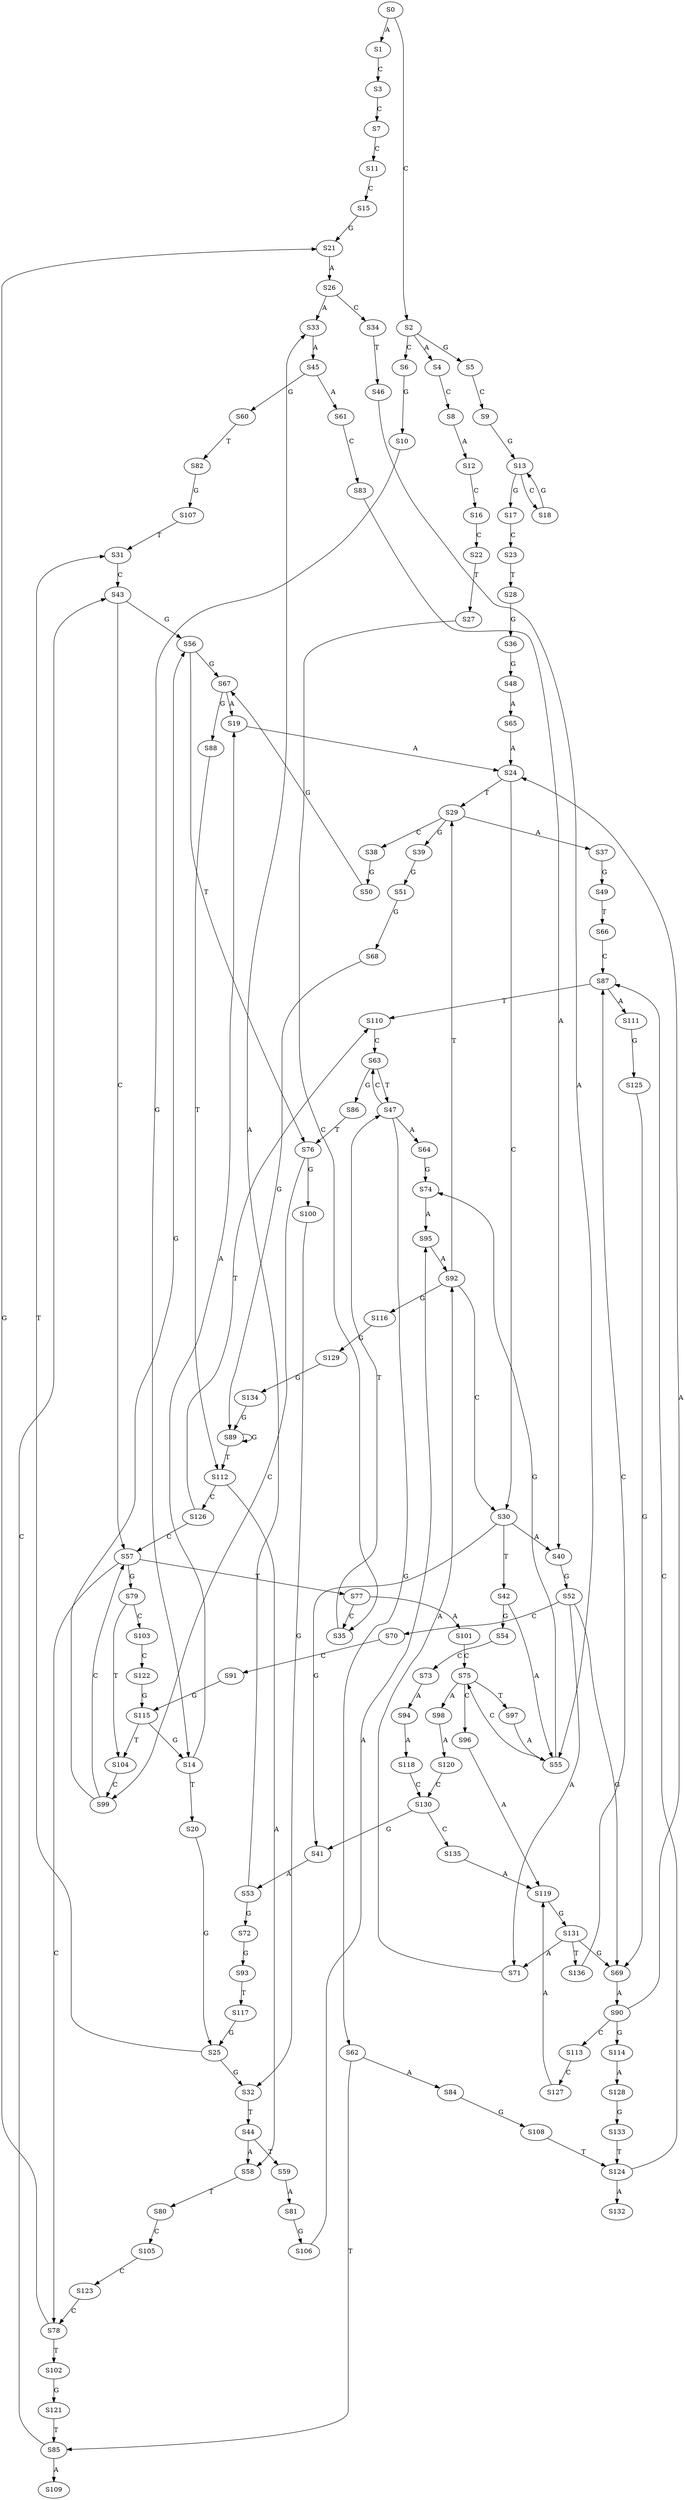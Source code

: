 strict digraph  {
	S0 -> S1 [ label = A ];
	S0 -> S2 [ label = C ];
	S1 -> S3 [ label = C ];
	S2 -> S4 [ label = A ];
	S2 -> S5 [ label = G ];
	S2 -> S6 [ label = C ];
	S3 -> S7 [ label = C ];
	S4 -> S8 [ label = C ];
	S5 -> S9 [ label = C ];
	S6 -> S10 [ label = G ];
	S7 -> S11 [ label = C ];
	S8 -> S12 [ label = A ];
	S9 -> S13 [ label = G ];
	S10 -> S14 [ label = G ];
	S11 -> S15 [ label = C ];
	S12 -> S16 [ label = C ];
	S13 -> S17 [ label = G ];
	S13 -> S18 [ label = C ];
	S14 -> S19 [ label = A ];
	S14 -> S20 [ label = T ];
	S15 -> S21 [ label = G ];
	S16 -> S22 [ label = C ];
	S17 -> S23 [ label = C ];
	S18 -> S13 [ label = G ];
	S19 -> S24 [ label = A ];
	S20 -> S25 [ label = G ];
	S21 -> S26 [ label = A ];
	S22 -> S27 [ label = T ];
	S23 -> S28 [ label = T ];
	S24 -> S29 [ label = T ];
	S24 -> S30 [ label = C ];
	S25 -> S31 [ label = T ];
	S25 -> S32 [ label = G ];
	S26 -> S33 [ label = A ];
	S26 -> S34 [ label = C ];
	S27 -> S35 [ label = C ];
	S28 -> S36 [ label = G ];
	S29 -> S37 [ label = A ];
	S29 -> S38 [ label = C ];
	S29 -> S39 [ label = G ];
	S30 -> S40 [ label = A ];
	S30 -> S41 [ label = G ];
	S30 -> S42 [ label = T ];
	S31 -> S43 [ label = C ];
	S32 -> S44 [ label = T ];
	S33 -> S45 [ label = A ];
	S34 -> S46 [ label = T ];
	S35 -> S47 [ label = T ];
	S36 -> S48 [ label = G ];
	S37 -> S49 [ label = G ];
	S38 -> S50 [ label = G ];
	S39 -> S51 [ label = G ];
	S40 -> S52 [ label = G ];
	S41 -> S53 [ label = A ];
	S42 -> S54 [ label = G ];
	S42 -> S55 [ label = A ];
	S43 -> S56 [ label = G ];
	S43 -> S57 [ label = C ];
	S44 -> S58 [ label = A ];
	S44 -> S59 [ label = T ];
	S45 -> S60 [ label = G ];
	S45 -> S61 [ label = A ];
	S46 -> S55 [ label = A ];
	S47 -> S62 [ label = G ];
	S47 -> S63 [ label = C ];
	S47 -> S64 [ label = A ];
	S48 -> S65 [ label = A ];
	S49 -> S66 [ label = T ];
	S50 -> S67 [ label = G ];
	S51 -> S68 [ label = G ];
	S52 -> S69 [ label = G ];
	S52 -> S70 [ label = C ];
	S52 -> S71 [ label = A ];
	S53 -> S72 [ label = G ];
	S53 -> S33 [ label = A ];
	S54 -> S73 [ label = C ];
	S55 -> S74 [ label = G ];
	S55 -> S75 [ label = C ];
	S56 -> S67 [ label = G ];
	S56 -> S76 [ label = T ];
	S57 -> S77 [ label = T ];
	S57 -> S78 [ label = C ];
	S57 -> S79 [ label = G ];
	S58 -> S80 [ label = T ];
	S59 -> S81 [ label = A ];
	S60 -> S82 [ label = T ];
	S61 -> S83 [ label = C ];
	S62 -> S84 [ label = A ];
	S62 -> S85 [ label = T ];
	S63 -> S47 [ label = T ];
	S63 -> S86 [ label = G ];
	S64 -> S74 [ label = G ];
	S65 -> S24 [ label = A ];
	S66 -> S87 [ label = C ];
	S67 -> S19 [ label = A ];
	S67 -> S88 [ label = G ];
	S68 -> S89 [ label = G ];
	S69 -> S90 [ label = A ];
	S70 -> S91 [ label = C ];
	S71 -> S92 [ label = A ];
	S72 -> S93 [ label = G ];
	S73 -> S94 [ label = A ];
	S74 -> S95 [ label = A ];
	S75 -> S96 [ label = C ];
	S75 -> S97 [ label = T ];
	S75 -> S98 [ label = A ];
	S76 -> S99 [ label = C ];
	S76 -> S100 [ label = G ];
	S77 -> S101 [ label = A ];
	S77 -> S35 [ label = C ];
	S78 -> S21 [ label = G ];
	S78 -> S102 [ label = T ];
	S79 -> S103 [ label = C ];
	S79 -> S104 [ label = T ];
	S80 -> S105 [ label = C ];
	S81 -> S106 [ label = G ];
	S82 -> S107 [ label = G ];
	S83 -> S40 [ label = A ];
	S84 -> S108 [ label = G ];
	S85 -> S109 [ label = A ];
	S85 -> S43 [ label = C ];
	S86 -> S76 [ label = T ];
	S87 -> S110 [ label = T ];
	S87 -> S111 [ label = A ];
	S88 -> S112 [ label = T ];
	S89 -> S112 [ label = T ];
	S89 -> S89 [ label = G ];
	S90 -> S24 [ label = A ];
	S90 -> S113 [ label = C ];
	S90 -> S114 [ label = G ];
	S91 -> S115 [ label = G ];
	S92 -> S29 [ label = T ];
	S92 -> S30 [ label = C ];
	S92 -> S116 [ label = G ];
	S93 -> S117 [ label = T ];
	S94 -> S118 [ label = A ];
	S95 -> S92 [ label = A ];
	S96 -> S119 [ label = A ];
	S97 -> S55 [ label = A ];
	S98 -> S120 [ label = A ];
	S99 -> S56 [ label = G ];
	S99 -> S57 [ label = C ];
	S100 -> S32 [ label = G ];
	S101 -> S75 [ label = C ];
	S102 -> S121 [ label = G ];
	S103 -> S122 [ label = C ];
	S104 -> S99 [ label = C ];
	S105 -> S123 [ label = C ];
	S106 -> S95 [ label = A ];
	S107 -> S31 [ label = T ];
	S108 -> S124 [ label = T ];
	S110 -> S63 [ label = C ];
	S111 -> S125 [ label = G ];
	S112 -> S58 [ label = A ];
	S112 -> S126 [ label = C ];
	S113 -> S127 [ label = C ];
	S114 -> S128 [ label = A ];
	S115 -> S104 [ label = T ];
	S115 -> S14 [ label = G ];
	S116 -> S129 [ label = G ];
	S117 -> S25 [ label = G ];
	S118 -> S130 [ label = C ];
	S119 -> S131 [ label = G ];
	S120 -> S130 [ label = C ];
	S121 -> S85 [ label = T ];
	S122 -> S115 [ label = G ];
	S123 -> S78 [ label = C ];
	S124 -> S132 [ label = A ];
	S124 -> S87 [ label = C ];
	S125 -> S69 [ label = G ];
	S126 -> S57 [ label = C ];
	S126 -> S110 [ label = T ];
	S127 -> S119 [ label = A ];
	S128 -> S133 [ label = G ];
	S129 -> S134 [ label = G ];
	S130 -> S135 [ label = C ];
	S130 -> S41 [ label = G ];
	S131 -> S136 [ label = T ];
	S131 -> S69 [ label = G ];
	S131 -> S71 [ label = A ];
	S133 -> S124 [ label = T ];
	S134 -> S89 [ label = G ];
	S135 -> S119 [ label = A ];
	S136 -> S87 [ label = C ];
}
